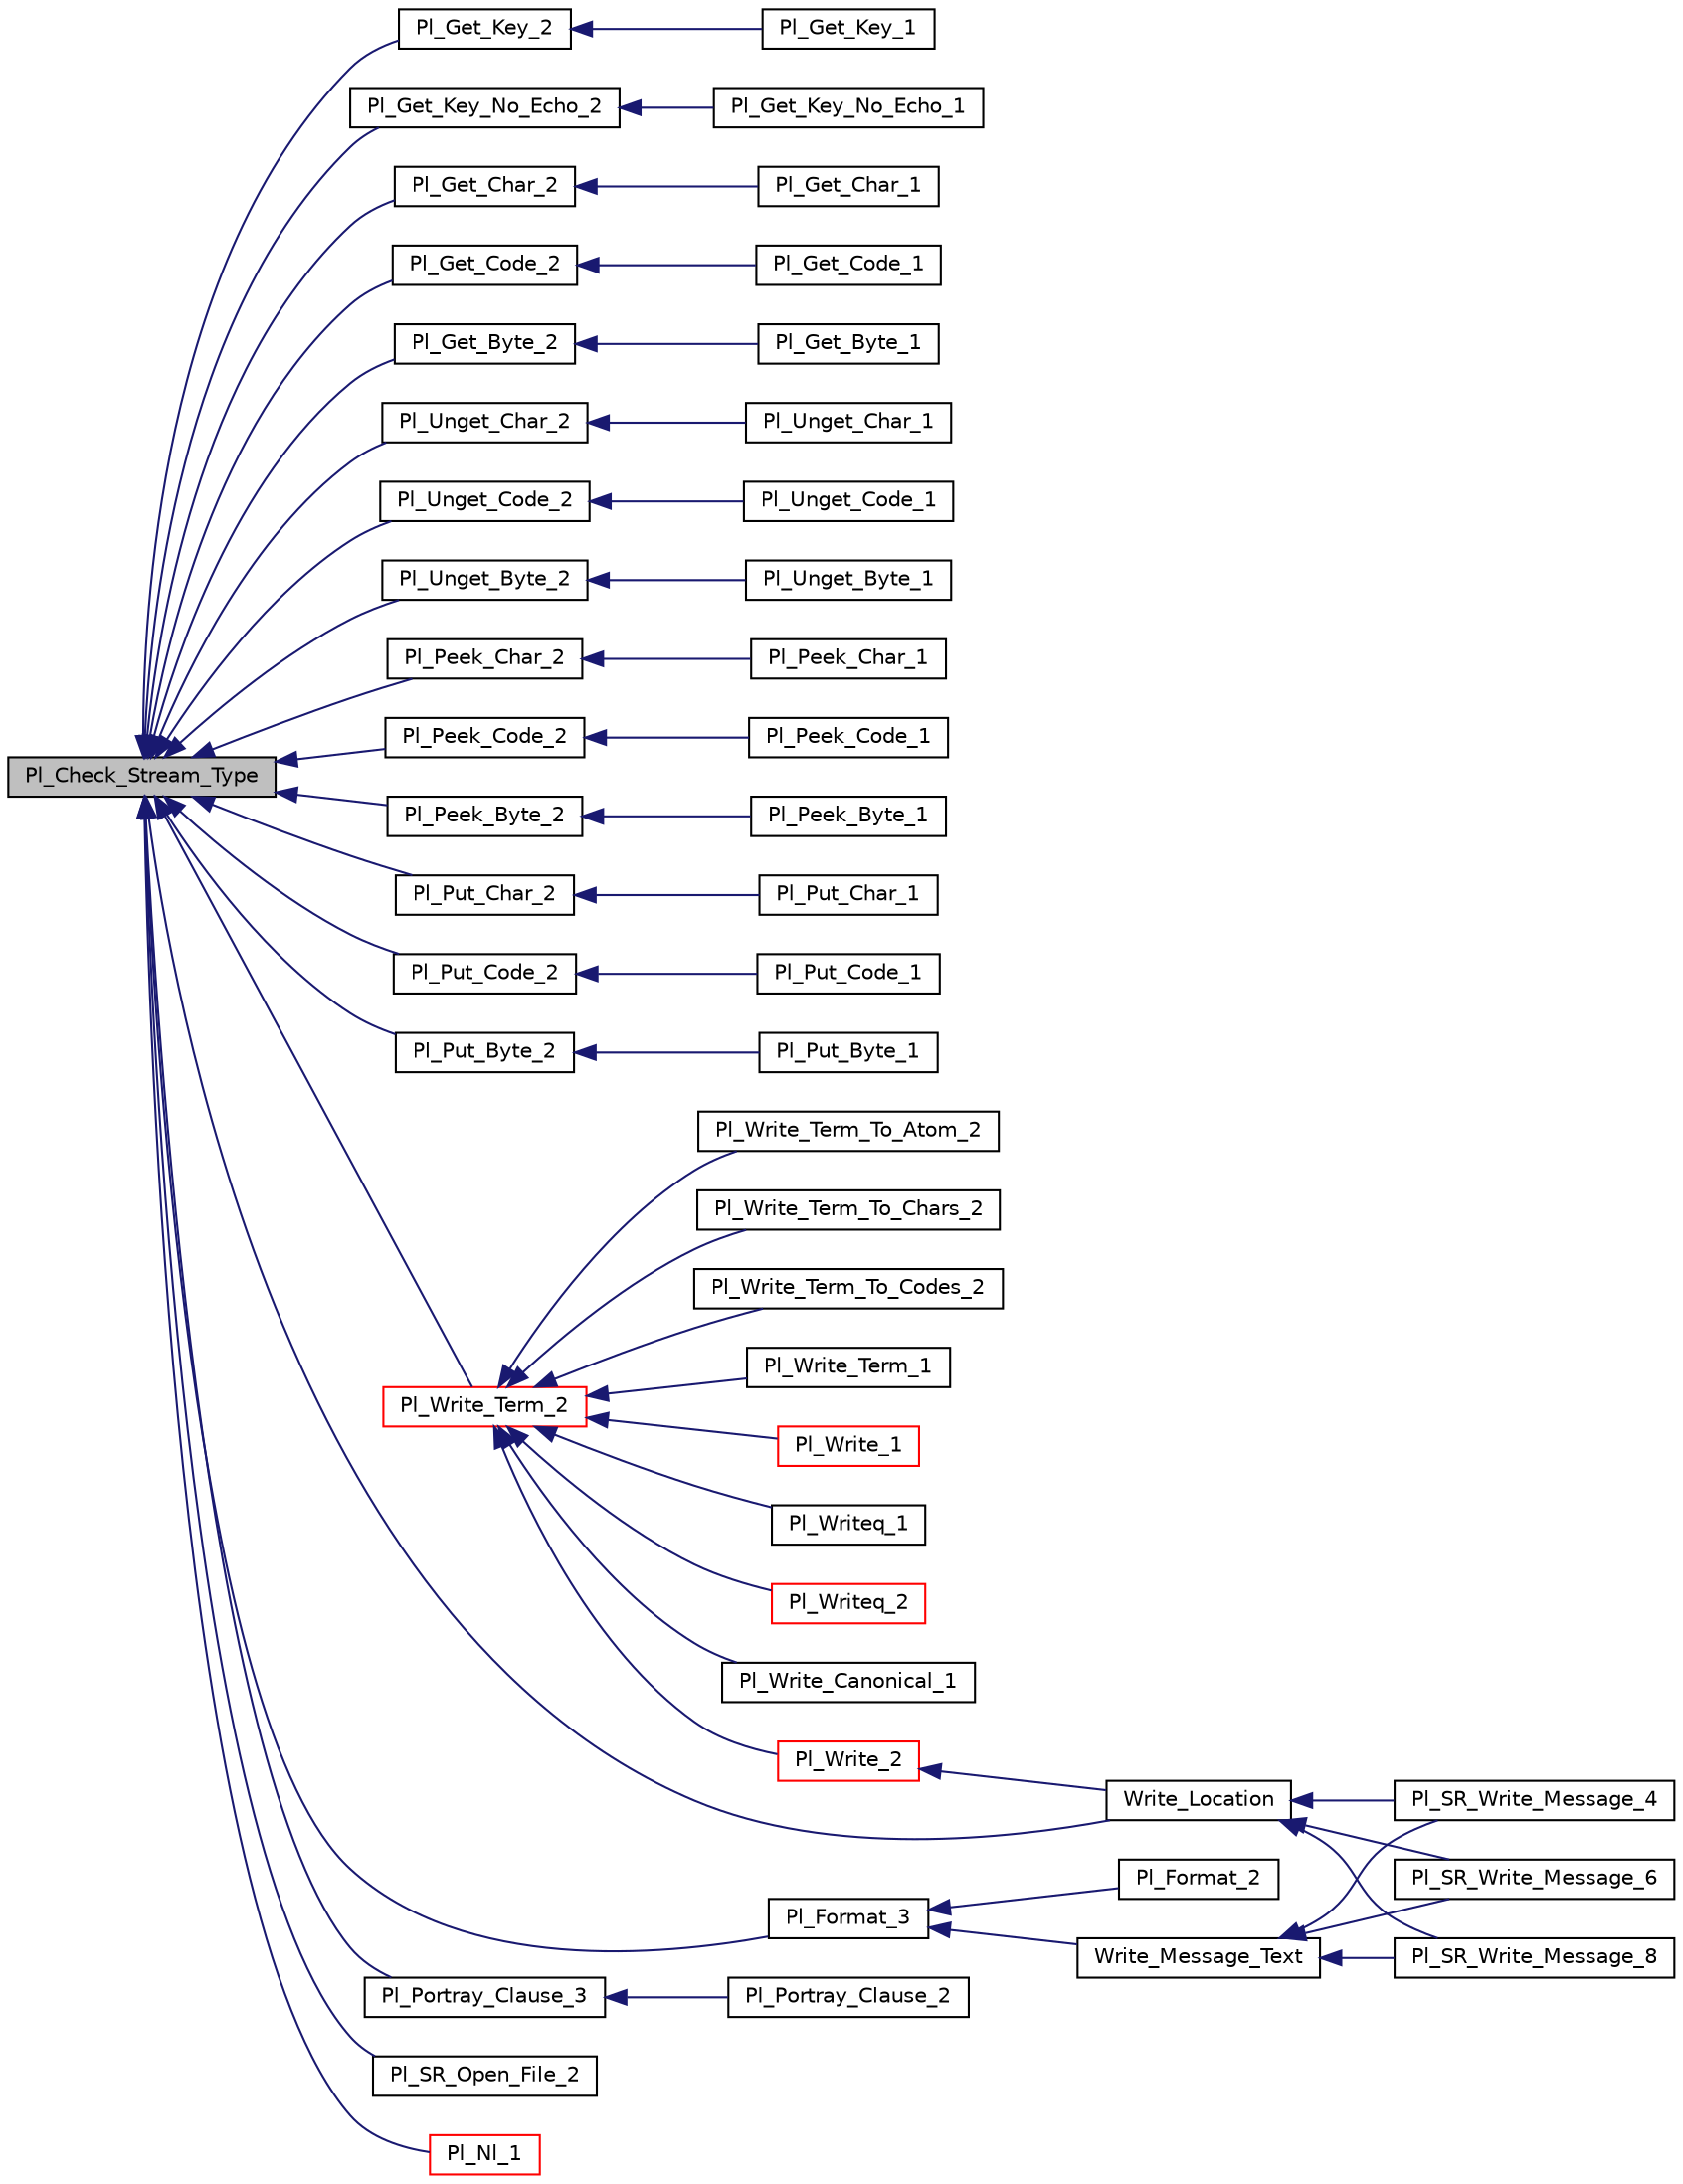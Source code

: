 digraph "Pl_Check_Stream_Type"
{
  edge [fontname="Helvetica",fontsize="10",labelfontname="Helvetica",labelfontsize="10"];
  node [fontname="Helvetica",fontsize="10",shape=record];
  rankdir="LR";
  Node1 [label="Pl_Check_Stream_Type",height=0.2,width=0.4,color="black", fillcolor="grey75", style="filled", fontcolor="black"];
  Node1 -> Node2 [dir="back",color="midnightblue",fontsize="10",style="solid"];
  Node2 [label="Pl_Get_Key_2",height=0.2,width=0.4,color="black", fillcolor="white", style="filled",URL="$char__io__c_8c.html#a991e3204fa1034f2ac6a2e2673d84cdd"];
  Node2 -> Node3 [dir="back",color="midnightblue",fontsize="10",style="solid"];
  Node3 [label="Pl_Get_Key_1",height=0.2,width=0.4,color="black", fillcolor="white", style="filled",URL="$char__io__c_8c.html#a6a8b7ad4c74d227584c2275c4ba5d27e"];
  Node1 -> Node4 [dir="back",color="midnightblue",fontsize="10",style="solid"];
  Node4 [label="Pl_Get_Key_No_Echo_2",height=0.2,width=0.4,color="black", fillcolor="white", style="filled",URL="$char__io__c_8c.html#a41e9061d4dc3707ab8082e9faa4e3dc4"];
  Node4 -> Node5 [dir="back",color="midnightblue",fontsize="10",style="solid"];
  Node5 [label="Pl_Get_Key_No_Echo_1",height=0.2,width=0.4,color="black", fillcolor="white", style="filled",URL="$char__io__c_8c.html#a87ebd235975250a51e3ebfac93ab2572"];
  Node1 -> Node6 [dir="back",color="midnightblue",fontsize="10",style="solid"];
  Node6 [label="Pl_Get_Char_2",height=0.2,width=0.4,color="black", fillcolor="white", style="filled",URL="$char__io__c_8c.html#a080ced92212fa7639a46b1bb16cbcf30"];
  Node6 -> Node7 [dir="back",color="midnightblue",fontsize="10",style="solid"];
  Node7 [label="Pl_Get_Char_1",height=0.2,width=0.4,color="black", fillcolor="white", style="filled",URL="$char__io__c_8c.html#ac1098182d9a44c8f54bc19a5fe9683c8"];
  Node1 -> Node8 [dir="back",color="midnightblue",fontsize="10",style="solid"];
  Node8 [label="Pl_Get_Code_2",height=0.2,width=0.4,color="black", fillcolor="white", style="filled",URL="$char__io__c_8c.html#a1e044dbe86c9547457e851a084c8dae8"];
  Node8 -> Node9 [dir="back",color="midnightblue",fontsize="10",style="solid"];
  Node9 [label="Pl_Get_Code_1",height=0.2,width=0.4,color="black", fillcolor="white", style="filled",URL="$char__io__c_8c.html#ad781be8a4a0aa91647e89b49c820c43d"];
  Node1 -> Node10 [dir="back",color="midnightblue",fontsize="10",style="solid"];
  Node10 [label="Pl_Get_Byte_2",height=0.2,width=0.4,color="black", fillcolor="white", style="filled",URL="$char__io__c_8c.html#ac67ed8f2420ab6868a1fa4c8e9587d08"];
  Node10 -> Node11 [dir="back",color="midnightblue",fontsize="10",style="solid"];
  Node11 [label="Pl_Get_Byte_1",height=0.2,width=0.4,color="black", fillcolor="white", style="filled",URL="$char__io__c_8c.html#a5961b0bb2d2ec35a6bf81b78ce1c2854"];
  Node1 -> Node12 [dir="back",color="midnightblue",fontsize="10",style="solid"];
  Node12 [label="Pl_Unget_Char_2",height=0.2,width=0.4,color="black", fillcolor="white", style="filled",URL="$char__io__c_8c.html#ae656533eead62d1d668b37fc53254da4"];
  Node12 -> Node13 [dir="back",color="midnightblue",fontsize="10",style="solid"];
  Node13 [label="Pl_Unget_Char_1",height=0.2,width=0.4,color="black", fillcolor="white", style="filled",URL="$char__io__c_8c.html#a4aeb5b9c0e34bff8e926d30f3d968b35"];
  Node1 -> Node14 [dir="back",color="midnightblue",fontsize="10",style="solid"];
  Node14 [label="Pl_Unget_Code_2",height=0.2,width=0.4,color="black", fillcolor="white", style="filled",URL="$char__io__c_8c.html#a1b3c0a85ec097c7b3fe49f989e82939c"];
  Node14 -> Node15 [dir="back",color="midnightblue",fontsize="10",style="solid"];
  Node15 [label="Pl_Unget_Code_1",height=0.2,width=0.4,color="black", fillcolor="white", style="filled",URL="$char__io__c_8c.html#afcac3e81d32d6cb39e262edb2c98d268"];
  Node1 -> Node16 [dir="back",color="midnightblue",fontsize="10",style="solid"];
  Node16 [label="Pl_Unget_Byte_2",height=0.2,width=0.4,color="black", fillcolor="white", style="filled",URL="$char__io__c_8c.html#a50a62a8d75e5149cb6d63715a0b722ab"];
  Node16 -> Node17 [dir="back",color="midnightblue",fontsize="10",style="solid"];
  Node17 [label="Pl_Unget_Byte_1",height=0.2,width=0.4,color="black", fillcolor="white", style="filled",URL="$char__io__c_8c.html#a2f7de618a304b177b833575c4bb4c484"];
  Node1 -> Node18 [dir="back",color="midnightblue",fontsize="10",style="solid"];
  Node18 [label="Pl_Peek_Char_2",height=0.2,width=0.4,color="black", fillcolor="white", style="filled",URL="$char__io__c_8c.html#a3bcc628be4a5bfbbd22e9fc650ff8d35"];
  Node18 -> Node19 [dir="back",color="midnightblue",fontsize="10",style="solid"];
  Node19 [label="Pl_Peek_Char_1",height=0.2,width=0.4,color="black", fillcolor="white", style="filled",URL="$char__io__c_8c.html#a2009a079a5960599206501683c844ad9"];
  Node1 -> Node20 [dir="back",color="midnightblue",fontsize="10",style="solid"];
  Node20 [label="Pl_Peek_Code_2",height=0.2,width=0.4,color="black", fillcolor="white", style="filled",URL="$char__io__c_8c.html#ab5361cf3d4d1df6523d5f38a70be34d6"];
  Node20 -> Node21 [dir="back",color="midnightblue",fontsize="10",style="solid"];
  Node21 [label="Pl_Peek_Code_1",height=0.2,width=0.4,color="black", fillcolor="white", style="filled",URL="$char__io__c_8c.html#a53a277cb2405570319dbcf4802a6553f"];
  Node1 -> Node22 [dir="back",color="midnightblue",fontsize="10",style="solid"];
  Node22 [label="Pl_Peek_Byte_2",height=0.2,width=0.4,color="black", fillcolor="white", style="filled",URL="$char__io__c_8c.html#afc3a04a740b908de71dc708979ba3f18"];
  Node22 -> Node23 [dir="back",color="midnightblue",fontsize="10",style="solid"];
  Node23 [label="Pl_Peek_Byte_1",height=0.2,width=0.4,color="black", fillcolor="white", style="filled",URL="$char__io__c_8c.html#a280304fdb7cd815e8c9a6d28f0ed67dc"];
  Node1 -> Node24 [dir="back",color="midnightblue",fontsize="10",style="solid"];
  Node24 [label="Pl_Put_Char_2",height=0.2,width=0.4,color="black", fillcolor="white", style="filled",URL="$char__io__c_8c.html#ad051b45cb87873826494cc35e1f1756f"];
  Node24 -> Node25 [dir="back",color="midnightblue",fontsize="10",style="solid"];
  Node25 [label="Pl_Put_Char_1",height=0.2,width=0.4,color="black", fillcolor="white", style="filled",URL="$char__io__c_8c.html#a55406b01d7f14bb4203b4207ab0dadd5"];
  Node1 -> Node26 [dir="back",color="midnightblue",fontsize="10",style="solid"];
  Node26 [label="Pl_Put_Code_2",height=0.2,width=0.4,color="black", fillcolor="white", style="filled",URL="$char__io__c_8c.html#a5b261a1b3c26174644f24a3a2d3eb0d3"];
  Node26 -> Node27 [dir="back",color="midnightblue",fontsize="10",style="solid"];
  Node27 [label="Pl_Put_Code_1",height=0.2,width=0.4,color="black", fillcolor="white", style="filled",URL="$char__io__c_8c.html#a350d0f03ab1557facda2cf67721ebd5f"];
  Node1 -> Node28 [dir="back",color="midnightblue",fontsize="10",style="solid"];
  Node28 [label="Pl_Put_Byte_2",height=0.2,width=0.4,color="black", fillcolor="white", style="filled",URL="$char__io__c_8c.html#a2a34e5a6c5fdfc2b59de8501dbc712a2"];
  Node28 -> Node29 [dir="back",color="midnightblue",fontsize="10",style="solid"];
  Node29 [label="Pl_Put_Byte_1",height=0.2,width=0.4,color="black", fillcolor="white", style="filled",URL="$char__io__c_8c.html#a32c9f0e0953020371fd4a68a02d47431"];
  Node1 -> Node30 [dir="back",color="midnightblue",fontsize="10",style="solid"];
  Node30 [label="Pl_Format_3",height=0.2,width=0.4,color="black", fillcolor="white", style="filled",URL="$src__rdr__c_8c.html#a20338d45bcffed5bd8c0b0e854e2df77"];
  Node30 -> Node31 [dir="back",color="midnightblue",fontsize="10",style="solid"];
  Node31 [label="Pl_Format_2",height=0.2,width=0.4,color="black", fillcolor="white", style="filled",URL="$format__c_8c.html#abff47fc1afcb4e841ee56816e84d37c5"];
  Node30 -> Node32 [dir="back",color="midnightblue",fontsize="10",style="solid"];
  Node32 [label="Write_Message_Text",height=0.2,width=0.4,color="black", fillcolor="white", style="filled",URL="$src__rdr__c_8c.html#a03baa9e62627717422b92fc0bbdd0d60"];
  Node32 -> Node33 [dir="back",color="midnightblue",fontsize="10",style="solid"];
  Node33 [label="Pl_SR_Write_Message_4",height=0.2,width=0.4,color="black", fillcolor="white", style="filled",URL="$src__rdr__c_8c.html#ac19d7c92d943e88aa23241f71b098719"];
  Node32 -> Node34 [dir="back",color="midnightblue",fontsize="10",style="solid"];
  Node34 [label="Pl_SR_Write_Message_6",height=0.2,width=0.4,color="black", fillcolor="white", style="filled",URL="$src__rdr__c_8c.html#af2a12d4b1ba2b0c5a576426cfe64cd18"];
  Node32 -> Node35 [dir="back",color="midnightblue",fontsize="10",style="solid"];
  Node35 [label="Pl_SR_Write_Message_8",height=0.2,width=0.4,color="black", fillcolor="white", style="filled",URL="$src__rdr__c_8c.html#a031ea66c3dc7f9b2784bc9efa2887430"];
  Node1 -> Node36 [dir="back",color="midnightblue",fontsize="10",style="solid"];
  Node36 [label="Pl_Portray_Clause_3",height=0.2,width=0.4,color="black", fillcolor="white", style="filled",URL="$pretty__c_8c.html#a860f11a8809a236f2bc4db8ebd49f727"];
  Node36 -> Node37 [dir="back",color="midnightblue",fontsize="10",style="solid"];
  Node37 [label="Pl_Portray_Clause_2",height=0.2,width=0.4,color="black", fillcolor="white", style="filled",URL="$pretty__c_8c.html#a98fb802fd649b3c7df76df97378a504d"];
  Node1 -> Node38 [dir="back",color="midnightblue",fontsize="10",style="solid"];
  Node38 [label="Pl_SR_Open_File_2",height=0.2,width=0.4,color="black", fillcolor="white", style="filled",URL="$src__rdr__c_8c.html#ae6f2889304119849adebc18b8d5a305e"];
  Node1 -> Node39 [dir="back",color="midnightblue",fontsize="10",style="solid"];
  Node39 [label="Write_Location",height=0.2,width=0.4,color="black", fillcolor="white", style="filled",URL="$src__rdr__c_8c.html#a76060b6196147cfc17466a47143c28c8"];
  Node39 -> Node33 [dir="back",color="midnightblue",fontsize="10",style="solid"];
  Node39 -> Node34 [dir="back",color="midnightblue",fontsize="10",style="solid"];
  Node39 -> Node35 [dir="back",color="midnightblue",fontsize="10",style="solid"];
  Node1 -> Node40 [dir="back",color="midnightblue",fontsize="10",style="solid"];
  Node40 [label="Pl_Write_Term_2",height=0.2,width=0.4,color="red", fillcolor="white", style="filled",URL="$write__c_8c.html#a22f5b043b71784deb596e945d1f0d322"];
  Node40 -> Node41 [dir="back",color="midnightblue",fontsize="10",style="solid"];
  Node41 [label="Pl_Write_Term_To_Atom_2",height=0.2,width=0.4,color="black", fillcolor="white", style="filled",URL="$const__io__c_8c.html#ac9fa521bf875b293904a74b36dd29335"];
  Node40 -> Node42 [dir="back",color="midnightblue",fontsize="10",style="solid"];
  Node42 [label="Pl_Write_Term_To_Chars_2",height=0.2,width=0.4,color="black", fillcolor="white", style="filled",URL="$const__io__c_8c.html#a7439807f26a655144e1aa2f41a410812"];
  Node40 -> Node43 [dir="back",color="midnightblue",fontsize="10",style="solid"];
  Node43 [label="Pl_Write_Term_To_Codes_2",height=0.2,width=0.4,color="black", fillcolor="white", style="filled",URL="$const__io__c_8c.html#a3e7f4bad7079e6a6447ab8b4d79c0cf4"];
  Node40 -> Node44 [dir="back",color="midnightblue",fontsize="10",style="solid"];
  Node44 [label="Pl_Write_Term_1",height=0.2,width=0.4,color="black", fillcolor="white", style="filled",URL="$write__c_8c.html#a84afb25e211356340f61af118b03b417"];
  Node40 -> Node45 [dir="back",color="midnightblue",fontsize="10",style="solid"];
  Node45 [label="Pl_Write_1",height=0.2,width=0.4,color="red", fillcolor="white", style="filled",URL="$write__c_8c.html#a58b72c3f70e73dc8fa2f57c101c7aa0d"];
  Node40 -> Node46 [dir="back",color="midnightblue",fontsize="10",style="solid"];
  Node46 [label="Pl_Write_2",height=0.2,width=0.4,color="red", fillcolor="white", style="filled",URL="$write__c_8c.html#a6532044ef98dc4add2151d39abf6ac80"];
  Node46 -> Node39 [dir="back",color="midnightblue",fontsize="10",style="solid"];
  Node40 -> Node47 [dir="back",color="midnightblue",fontsize="10",style="solid"];
  Node47 [label="Pl_Writeq_1",height=0.2,width=0.4,color="black", fillcolor="white", style="filled",URL="$write__c_8c.html#af2cfea2ef221f66890374f4ae109f1bd"];
  Node40 -> Node48 [dir="back",color="midnightblue",fontsize="10",style="solid"];
  Node48 [label="Pl_Writeq_2",height=0.2,width=0.4,color="red", fillcolor="white", style="filled",URL="$write__c_8c.html#ac7387c0d73f4ab84b442b04b9067b186"];
  Node40 -> Node49 [dir="back",color="midnightblue",fontsize="10",style="solid"];
  Node49 [label="Pl_Write_Canonical_1",height=0.2,width=0.4,color="black", fillcolor="white", style="filled",URL="$write__c_8c.html#ab95cb19058383faaac27f246106aa851"];
  Node1 -> Node50 [dir="back",color="midnightblue",fontsize="10",style="solid"];
  Node50 [label="Pl_Nl_1",height=0.2,width=0.4,color="red", fillcolor="white", style="filled",URL="$write__c_8c.html#ad090c4a2132595a8e3c2152ae8187792"];
}
